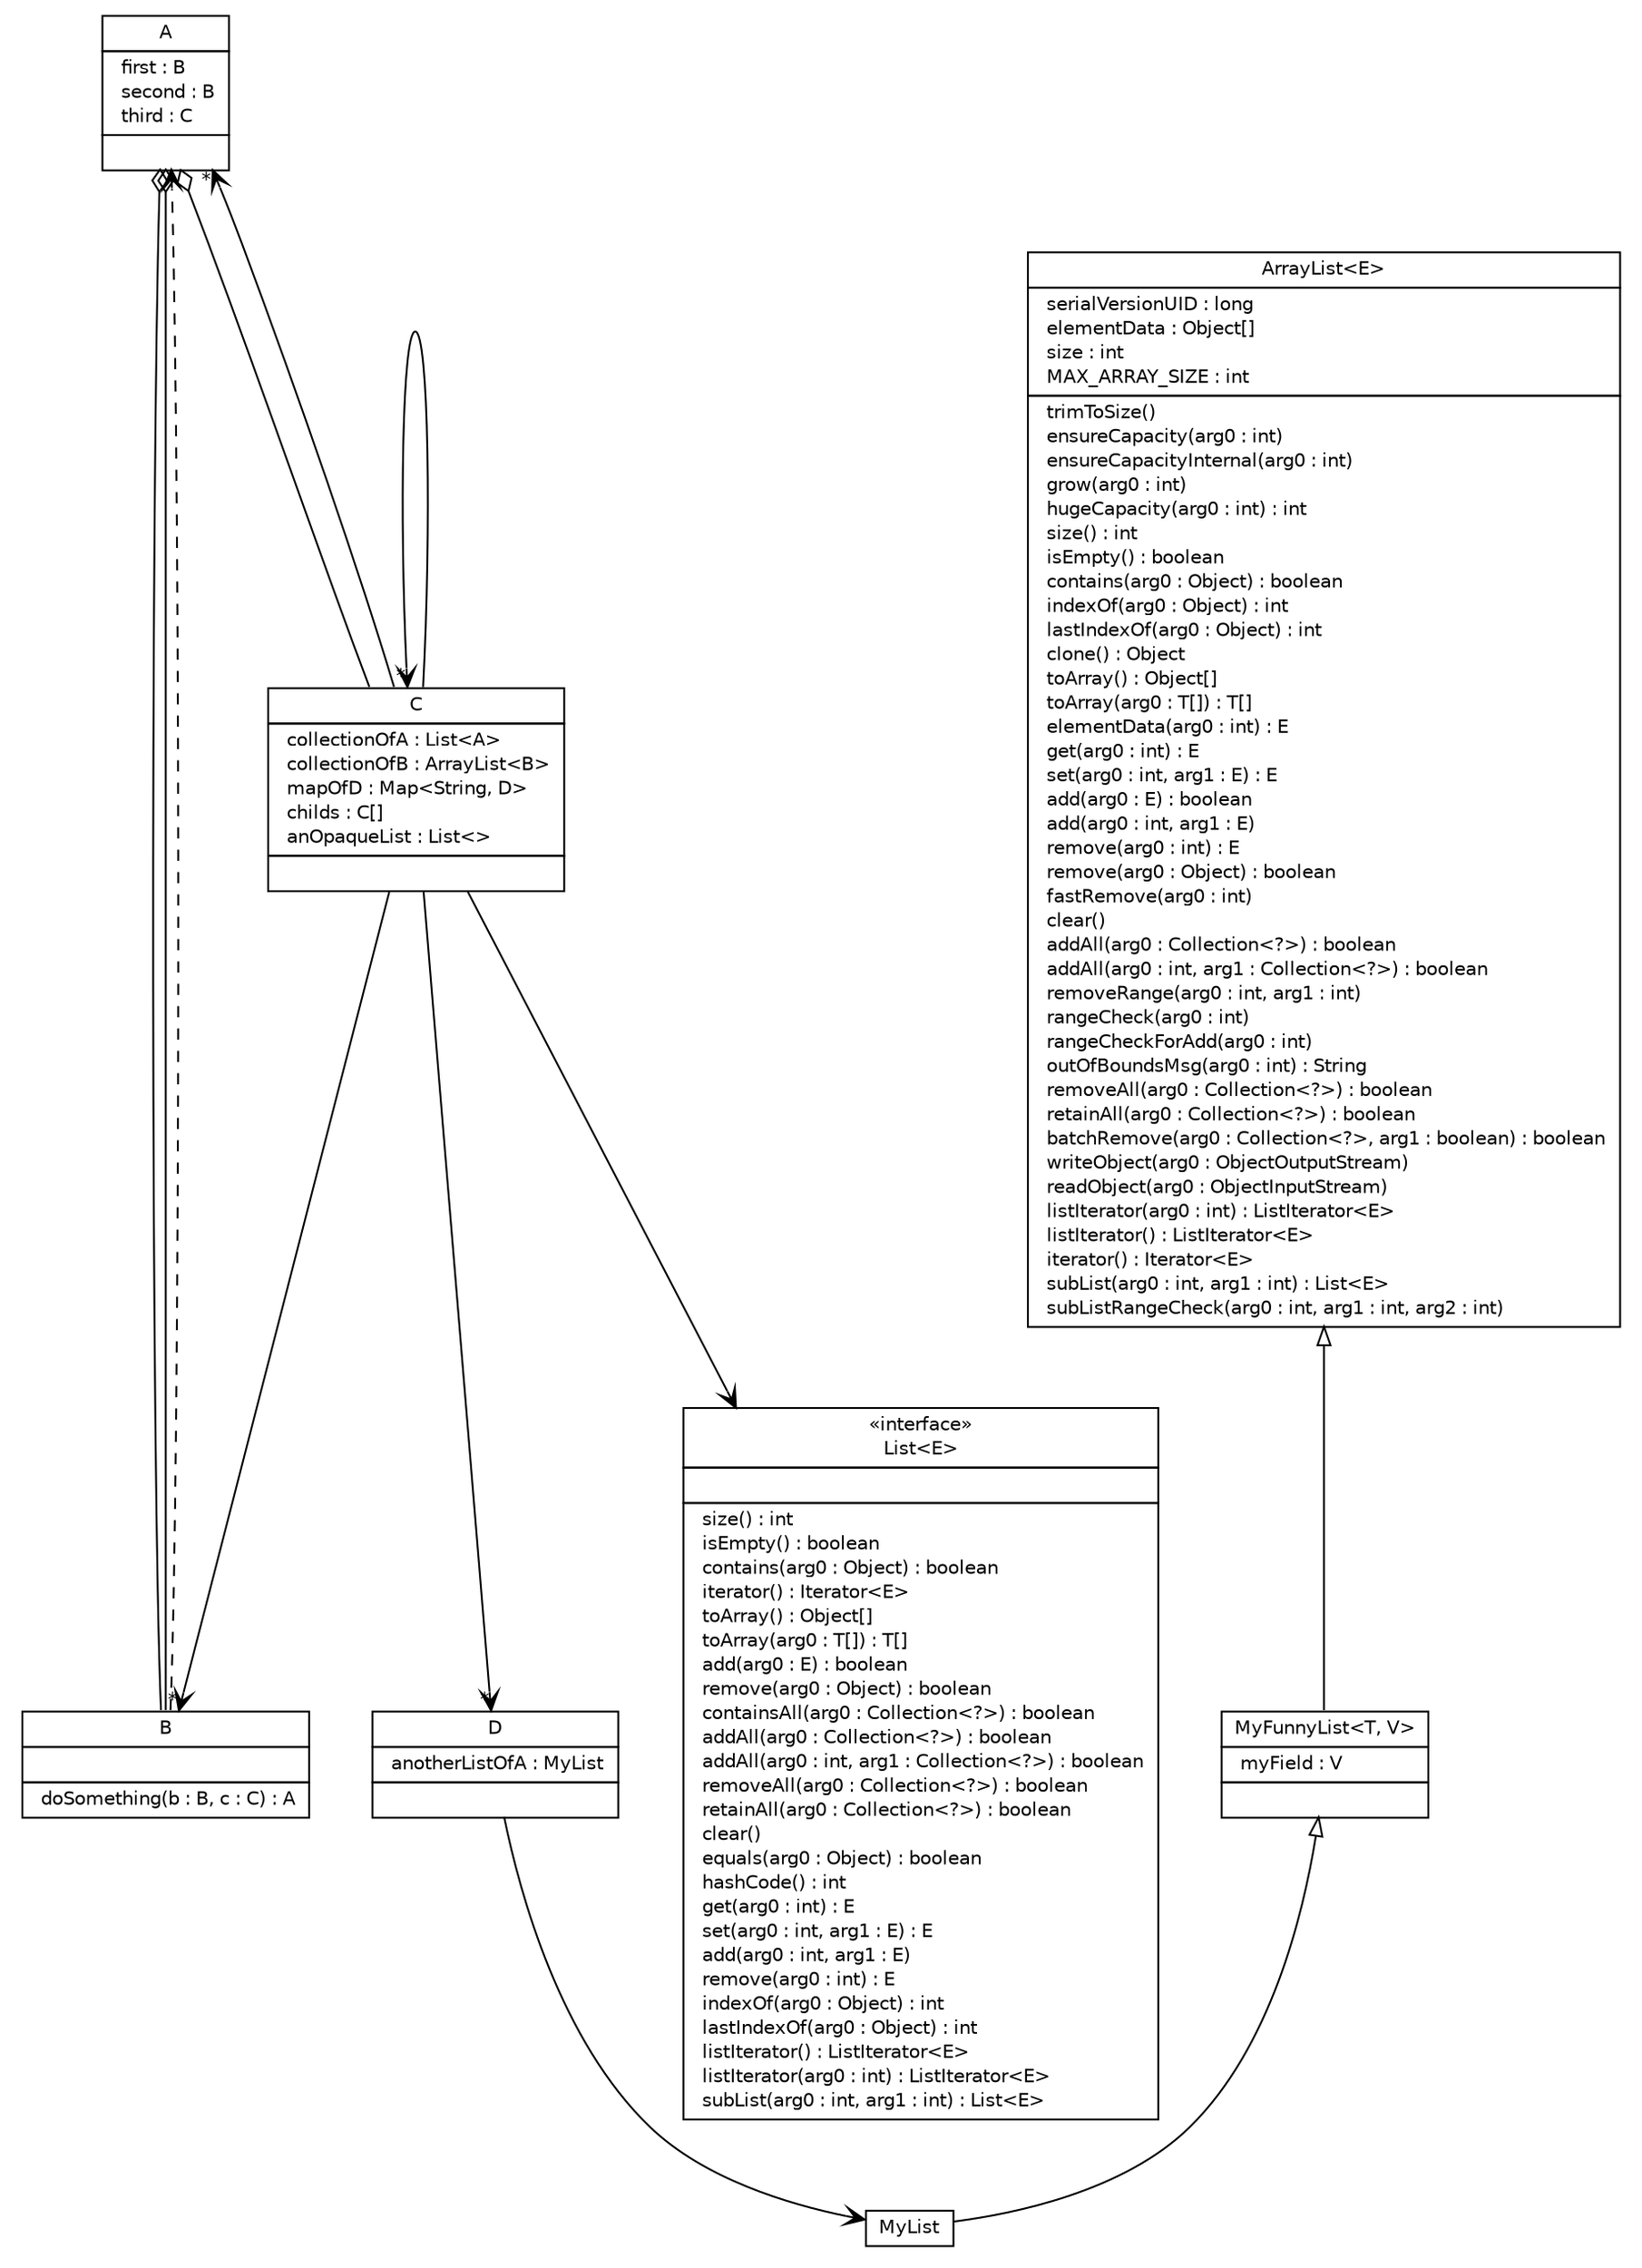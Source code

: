 #!/usr/local/bin/dot
#
# Class diagram 
# Generated by UMLGraph version R5_6-9-g37cd34 (http://www.umlgraph.org/)
#

digraph G {
	edge [fontname="Helvetica",fontsize=10,labelfontname="Helvetica",labelfontsize=10];
	node [fontname="Helvetica",fontsize=10,shape=plaintext];
	nodesep=0.25;
	ranksep=0.5;
	// A
	c66 [label=<<table title="A" border="0" cellborder="1" cellspacing="0" cellpadding="2" port="p"><tr><td><table border="0" cellspacing="0" cellpadding="1"><tr><td align="center" balign="center"> A </td></tr></table></td></tr><tr><td><table border="0" cellspacing="0" cellpadding="1"><tr><td align="left" balign="left">  first : B </td></tr><tr><td align="left" balign="left">  second : B </td></tr><tr><td align="left" balign="left">  third : C </td></tr></table></td></tr><tr><td><table border="0" cellspacing="0" cellpadding="1"><tr><td align="left" balign="left">  </td></tr></table></td></tr></table>>, URL="null", fontname="Helvetica", fontcolor="black", fontsize=10.0];
	// B
	c67 [label=<<table title="B" border="0" cellborder="1" cellspacing="0" cellpadding="2" port="p"><tr><td><table border="0" cellspacing="0" cellpadding="1"><tr><td align="center" balign="center"> B </td></tr></table></td></tr><tr><td><table border="0" cellspacing="0" cellpadding="1"><tr><td align="left" balign="left">  </td></tr></table></td></tr><tr><td><table border="0" cellspacing="0" cellpadding="1"><tr><td align="left" balign="left">  doSomething(b : B, c : C) : A </td></tr></table></td></tr></table>>, URL="null", fontname="Helvetica", fontcolor="black", fontsize=10.0];
	// C
	c68 [label=<<table title="C" border="0" cellborder="1" cellspacing="0" cellpadding="2" port="p"><tr><td><table border="0" cellspacing="0" cellpadding="1"><tr><td align="center" balign="center"> C </td></tr></table></td></tr><tr><td><table border="0" cellspacing="0" cellpadding="1"><tr><td align="left" balign="left">  collectionOfA : List&lt;A&gt; </td></tr><tr><td align="left" balign="left">  collectionOfB : ArrayList&lt;B&gt; </td></tr><tr><td align="left" balign="left">  mapOfD : Map&lt;String, D&gt; </td></tr><tr><td align="left" balign="left">  childs : C[] </td></tr><tr><td align="left" balign="left">  anOpaqueList : List&lt;&gt; </td></tr></table></td></tr><tr><td><table border="0" cellspacing="0" cellpadding="1"><tr><td align="left" balign="left">  </td></tr></table></td></tr></table>>, URL="null", fontname="Helvetica", fontcolor="black", fontsize=10.0];
	// MyFunnyList<T, V>
	c69 [label=<<table title="MyFunnyList" border="0" cellborder="1" cellspacing="0" cellpadding="2" port="p"><tr><td><table border="0" cellspacing="0" cellpadding="1"><tr><td align="center" balign="center"> MyFunnyList&lt;T, V&gt; </td></tr></table></td></tr><tr><td><table border="0" cellspacing="0" cellpadding="1"><tr><td align="left" balign="left">  myField : V </td></tr></table></td></tr><tr><td><table border="0" cellspacing="0" cellpadding="1"><tr><td align="left" balign="left">  </td></tr></table></td></tr></table>>, URL="null", fontname="Helvetica", fontcolor="black", fontsize=10.0];
	// MyList
	c70 [label=<<table title="MyList" border="0" cellborder="1" cellspacing="0" cellpadding="2" port="p"><tr><td><table border="0" cellspacing="0" cellpadding="1"><tr><td align="center" balign="center"> MyList </td></tr></table></td></tr></table>>, URL="null", fontname="Helvetica", fontcolor="black", fontsize=10.0];
	// D
	c71 [label=<<table title="D" border="0" cellborder="1" cellspacing="0" cellpadding="2" port="p"><tr><td><table border="0" cellspacing="0" cellpadding="1"><tr><td align="center" balign="center"> D </td></tr></table></td></tr><tr><td><table border="0" cellspacing="0" cellpadding="1"><tr><td align="left" balign="left">  anotherListOfA : MyList </td></tr></table></td></tr><tr><td><table border="0" cellspacing="0" cellpadding="1"><tr><td align="left" balign="left">  </td></tr></table></td></tr></table>>, URL="null", fontname="Helvetica", fontcolor="black", fontsize=10.0];
	//MyFunnyList<T, V> extends java.util.ArrayList<T>
	c72:p -> c69:p [dir=back,arrowtail=empty];
	//MyList extends MyFunnyList<A, B>
	c69:p -> c70:p [dir=back,arrowtail=empty];
	// A HAS B
	c66:p -> c67:p [taillabel="", label="", headlabel="", fontname="Helvetica", fontcolor="black", fontsize=10.0, color="black", arrowhead=none, arrowtail=ediamond, dir=both];
	// A HAS B
	c66:p -> c67:p [taillabel="", label="", headlabel="", fontname="Helvetica", fontcolor="black", fontsize=10.0, color="black", arrowhead=none, arrowtail=ediamond, dir=both];
	// A HAS C
	c66:p -> c68:p [taillabel="", label="", headlabel="", fontname="Helvetica", fontcolor="black", fontsize=10.0, color="black", arrowhead=none, arrowtail=ediamond, dir=both];
	// C NAVASSOC A
	c68:p -> c66:p [taillabel="", label="", headlabel="*", fontname="Helvetica", fontcolor="black", fontsize=10.0, color="black", arrowhead=open];
	// C NAVASSOC B
	c68:p -> c67:p [taillabel="", label="", headlabel="*", fontname="Helvetica", fontcolor="black", fontsize=10.0, color="black", arrowhead=open];
	// C NAVASSOC D
	c68:p -> c71:p [taillabel="", label="", headlabel="*", fontname="Helvetica", fontcolor="black", fontsize=10.0, color="black", arrowhead=open];
	// C NAVASSOC C
	c68:p -> c68:p [taillabel="", label="", headlabel="*", fontname="Helvetica", fontcolor="black", fontsize=10.0, color="black", arrowhead=open];
	// C NAVASSOC java.util.List<E>
	c68:p -> c73:p [taillabel="", label="", headlabel="", fontname="Helvetica", fontcolor="black", fontsize=10.0, color="black", arrowhead=open];
	// D NAVASSOC MyList
	c71:p -> c70:p [taillabel="", label="", headlabel="", fontname="Helvetica", fontcolor="black", fontsize=10.0, color="black", arrowhead=open];
	// B DEPEND A
	c67:p -> c66:p [taillabel="", label="", headlabel="", fontname="Helvetica", fontcolor="black", fontsize=10.0, color="black", arrowhead=open, style=dashed];
	// java.util.ArrayList<E>
	c72 [label=<<table title="java.util.ArrayList" border="0" cellborder="1" cellspacing="0" cellpadding="2" port="p" href="http://java.sun.com/j2se/1.4.2/docs/api/java/util/ArrayList.html"><tr><td><table border="0" cellspacing="0" cellpadding="1"><tr><td align="center" balign="center"> ArrayList&lt;E&gt; </td></tr></table></td></tr><tr><td><table border="0" cellspacing="0" cellpadding="1"><tr><td align="left" balign="left">  serialVersionUID : long </td></tr><tr><td align="left" balign="left">  elementData : Object[] </td></tr><tr><td align="left" balign="left">  size : int </td></tr><tr><td align="left" balign="left">  MAX_ARRAY_SIZE : int </td></tr></table></td></tr><tr><td><table border="0" cellspacing="0" cellpadding="1"><tr><td align="left" balign="left">  trimToSize() </td></tr><tr><td align="left" balign="left">  ensureCapacity(arg0 : int) </td></tr><tr><td align="left" balign="left">  ensureCapacityInternal(arg0 : int) </td></tr><tr><td align="left" balign="left">  grow(arg0 : int) </td></tr><tr><td align="left" balign="left">  hugeCapacity(arg0 : int) : int </td></tr><tr><td align="left" balign="left">  size() : int </td></tr><tr><td align="left" balign="left">  isEmpty() : boolean </td></tr><tr><td align="left" balign="left">  contains(arg0 : Object) : boolean </td></tr><tr><td align="left" balign="left">  indexOf(arg0 : Object) : int </td></tr><tr><td align="left" balign="left">  lastIndexOf(arg0 : Object) : int </td></tr><tr><td align="left" balign="left">  clone() : Object </td></tr><tr><td align="left" balign="left">  toArray() : Object[] </td></tr><tr><td align="left" balign="left">  toArray(arg0 : T[]) : T[] </td></tr><tr><td align="left" balign="left">  elementData(arg0 : int) : E </td></tr><tr><td align="left" balign="left">  get(arg0 : int) : E </td></tr><tr><td align="left" balign="left">  set(arg0 : int, arg1 : E) : E </td></tr><tr><td align="left" balign="left">  add(arg0 : E) : boolean </td></tr><tr><td align="left" balign="left">  add(arg0 : int, arg1 : E) </td></tr><tr><td align="left" balign="left">  remove(arg0 : int) : E </td></tr><tr><td align="left" balign="left">  remove(arg0 : Object) : boolean </td></tr><tr><td align="left" balign="left">  fastRemove(arg0 : int) </td></tr><tr><td align="left" balign="left">  clear() </td></tr><tr><td align="left" balign="left">  addAll(arg0 : Collection&lt;?&gt;) : boolean </td></tr><tr><td align="left" balign="left">  addAll(arg0 : int, arg1 : Collection&lt;?&gt;) : boolean </td></tr><tr><td align="left" balign="left">  removeRange(arg0 : int, arg1 : int) </td></tr><tr><td align="left" balign="left">  rangeCheck(arg0 : int) </td></tr><tr><td align="left" balign="left">  rangeCheckForAdd(arg0 : int) </td></tr><tr><td align="left" balign="left">  outOfBoundsMsg(arg0 : int) : String </td></tr><tr><td align="left" balign="left">  removeAll(arg0 : Collection&lt;?&gt;) : boolean </td></tr><tr><td align="left" balign="left">  retainAll(arg0 : Collection&lt;?&gt;) : boolean </td></tr><tr><td align="left" balign="left">  batchRemove(arg0 : Collection&lt;?&gt;, arg1 : boolean) : boolean </td></tr><tr><td align="left" balign="left">  writeObject(arg0 : ObjectOutputStream) </td></tr><tr><td align="left" balign="left">  readObject(arg0 : ObjectInputStream) </td></tr><tr><td align="left" balign="left">  listIterator(arg0 : int) : ListIterator&lt;E&gt; </td></tr><tr><td align="left" balign="left">  listIterator() : ListIterator&lt;E&gt; </td></tr><tr><td align="left" balign="left">  iterator() : Iterator&lt;E&gt; </td></tr><tr><td align="left" balign="left">  subList(arg0 : int, arg1 : int) : List&lt;E&gt; </td></tr><tr><td align="left" balign="left">  subListRangeCheck(arg0 : int, arg1 : int, arg2 : int) </td></tr></table></td></tr></table>>, URL="http://java.sun.com/j2se/1.4.2/docs/api/java/util/ArrayList.html", fontname="Helvetica", fontcolor="black", fontsize=10.0];
	// java.util.List<E>
	c73 [label=<<table title="java.util.List" border="0" cellborder="1" cellspacing="0" cellpadding="2" port="p" href="http://java.sun.com/j2se/1.4.2/docs/api/java/util/List.html"><tr><td><table border="0" cellspacing="0" cellpadding="1"><tr><td align="center" balign="center"> &#171;interface&#187; </td></tr><tr><td align="center" balign="center"> List&lt;E&gt; </td></tr></table></td></tr><tr><td><table border="0" cellspacing="0" cellpadding="1"><tr><td align="left" balign="left">  </td></tr></table></td></tr><tr><td><table border="0" cellspacing="0" cellpadding="1"><tr><td align="left" balign="left">  size() : int </td></tr><tr><td align="left" balign="left">  isEmpty() : boolean </td></tr><tr><td align="left" balign="left">  contains(arg0 : Object) : boolean </td></tr><tr><td align="left" balign="left">  iterator() : Iterator&lt;E&gt; </td></tr><tr><td align="left" balign="left">  toArray() : Object[] </td></tr><tr><td align="left" balign="left">  toArray(arg0 : T[]) : T[] </td></tr><tr><td align="left" balign="left">  add(arg0 : E) : boolean </td></tr><tr><td align="left" balign="left">  remove(arg0 : Object) : boolean </td></tr><tr><td align="left" balign="left">  containsAll(arg0 : Collection&lt;?&gt;) : boolean </td></tr><tr><td align="left" balign="left">  addAll(arg0 : Collection&lt;?&gt;) : boolean </td></tr><tr><td align="left" balign="left">  addAll(arg0 : int, arg1 : Collection&lt;?&gt;) : boolean </td></tr><tr><td align="left" balign="left">  removeAll(arg0 : Collection&lt;?&gt;) : boolean </td></tr><tr><td align="left" balign="left">  retainAll(arg0 : Collection&lt;?&gt;) : boolean </td></tr><tr><td align="left" balign="left">  clear() </td></tr><tr><td align="left" balign="left">  equals(arg0 : Object) : boolean </td></tr><tr><td align="left" balign="left">  hashCode() : int </td></tr><tr><td align="left" balign="left">  get(arg0 : int) : E </td></tr><tr><td align="left" balign="left">  set(arg0 : int, arg1 : E) : E </td></tr><tr><td align="left" balign="left">  add(arg0 : int, arg1 : E) </td></tr><tr><td align="left" balign="left">  remove(arg0 : int) : E </td></tr><tr><td align="left" balign="left">  indexOf(arg0 : Object) : int </td></tr><tr><td align="left" balign="left">  lastIndexOf(arg0 : Object) : int </td></tr><tr><td align="left" balign="left">  listIterator() : ListIterator&lt;E&gt; </td></tr><tr><td align="left" balign="left">  listIterator(arg0 : int) : ListIterator&lt;E&gt; </td></tr><tr><td align="left" balign="left">  subList(arg0 : int, arg1 : int) : List&lt;E&gt; </td></tr></table></td></tr></table>>, URL="http://java.sun.com/j2se/1.4.2/docs/api/java/util/List.html", fontname="Helvetica", fontcolor="black", fontsize=10.0];
}

